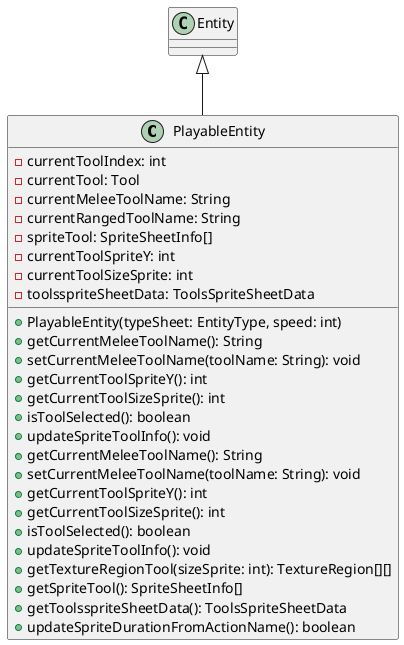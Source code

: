 @startuml PlayableEntity

class PlayableEntity extends Entity {
  - currentToolIndex: int
  - currentTool: Tool
  - currentMeleeToolName: String
  - currentRangedToolName: String
  - spriteTool: SpriteSheetInfo[]
  - currentToolSpriteY: int
  - currentToolSizeSprite: int
  - toolsspriteSheetData: ToolsSpriteSheetData

  + PlayableEntity(typeSheet: EntityType, speed: int)
  + getCurrentMeleeToolName(): String
  + setCurrentMeleeToolName(toolName: String): void
  + getCurrentToolSpriteY(): int
  + getCurrentToolSizeSprite(): int
  + isToolSelected(): boolean
  + updateSpriteToolInfo(): void
  + getCurrentMeleeToolName(): String
  + setCurrentMeleeToolName(toolName: String): void
  + getCurrentToolSpriteY(): int
  + getCurrentToolSizeSprite(): int
  + isToolSelected(): boolean
  + updateSpriteToolInfo(): void
  + getTextureRegionTool(sizeSprite: int): TextureRegion[][]
  + getSpriteTool(): SpriteSheetInfo[]
  + getToolsspriteSheetData(): ToolsSpriteSheetData
  + updateSpriteDurationFromActionName(): boolean
}

@enduml